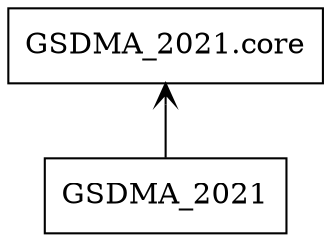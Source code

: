 digraph "packages_uml_GSDMA_2021" {
rankdir=BT
charset="utf-8"
"GSDMA_2021" [color="black", label="GSDMA_2021", shape="box", style="solid"];
"GSDMA_2021.core" [color="black", label="GSDMA_2021.core", shape="box", style="solid"];
"GSDMA_2021" -> "GSDMA_2021.core" [arrowhead="open", arrowtail="none"];
}
